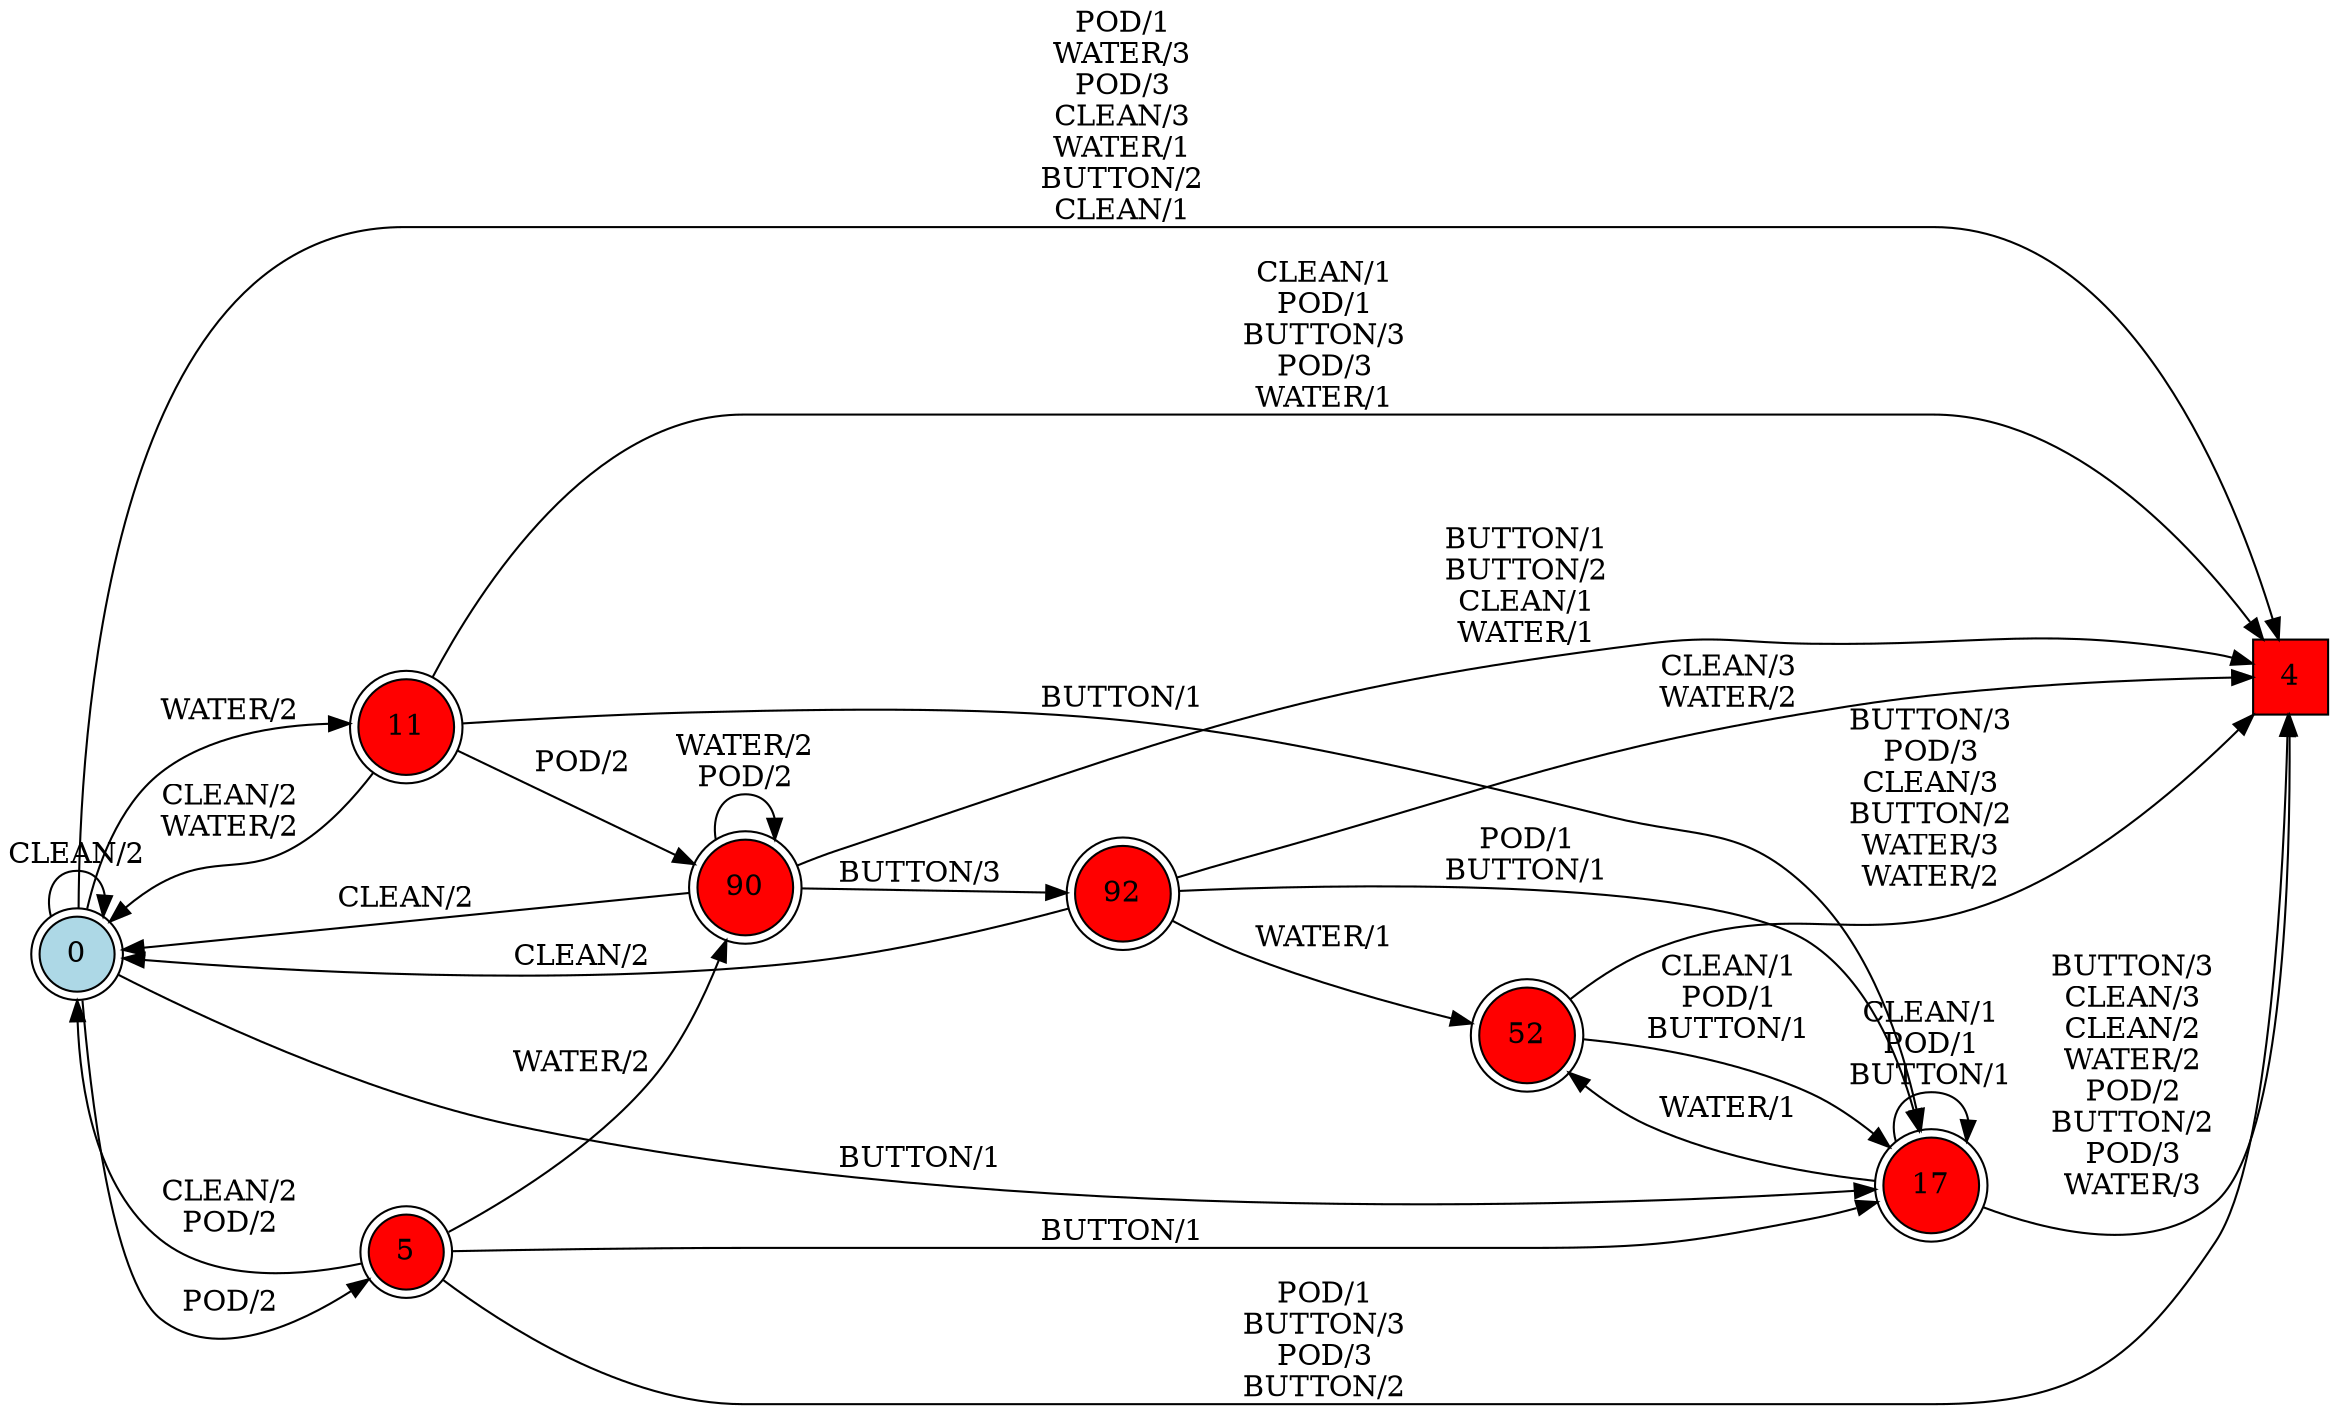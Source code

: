 digraph G {
  rankdir=LR;
  node [shape=circle, style=filled, fillcolor=white];
  "0" [isInitial=True, fillcolor=lightblue, shape=doublecircle];
  "4" [fillcolor=red, shape=square];
  "5" [fillcolor=red, shape=doublecircle];
  "11" [fillcolor=red, shape=doublecircle];
  "17" [fillcolor=red, shape=doublecircle];
  "52" [fillcolor=red, shape=doublecircle];
  "90" [fillcolor=red, shape=doublecircle];
  "92" [fillcolor=red, shape=doublecircle];
  "0" -> "5" [label="POD/2"];
  "0" -> "11" [label="WATER/2"];
  "0" -> "17" [label="BUTTON/1"];
  "0" -> "4" [label="POD/1\nWATER/3\nPOD/3\nCLEAN/3\nWATER/1\nBUTTON/2\nCLEAN/1"];
  "0" -> "0" [label="CLEAN/2"];
  "5" -> "90" [label="WATER/2"];
  "5" -> "4" [label="POD/1\nBUTTON/3\nPOD/3\nBUTTON/2"];
  "5" -> "17" [label="BUTTON/1"];
  "5" -> "0" [label="CLEAN/2\nPOD/2"];
  "11" -> "4" [label="CLEAN/1\nPOD/1\nBUTTON/3\nPOD/3\nWATER/1"];
  "11" -> "0" [label="CLEAN/2\nWATER/2"];
  "11" -> "17" [label="BUTTON/1"];
  "11" -> "90" [label="POD/2"];
  "17" -> "52" [label="WATER/1"];
  "17" -> "4" [label="BUTTON/3\nCLEAN/3\nCLEAN/2\nWATER/2\nPOD/2\nBUTTON/2\nPOD/3\nWATER/3"];
  "17" -> "17" [label="CLEAN/1\nPOD/1\nBUTTON/1"];
  "52" -> "4" [label="BUTTON/3\nPOD/3\nCLEAN/3\nBUTTON/2\nWATER/3\nWATER/2"];
  "52" -> "17" [label="CLEAN/1\nPOD/1\nBUTTON/1"];
  "90" -> "92" [label="BUTTON/3"];
  "90" -> "4" [label="BUTTON/1\nBUTTON/2\nCLEAN/1\nWATER/1"];
  "90" -> "90" [label="WATER/2\nPOD/2"];
  "90" -> "0" [label="CLEAN/2"];
  "92" -> "4" [label="CLEAN/3\nWATER/2"];
  "92" -> "17" [label="POD/1\nBUTTON/1"];
  "92" -> "52" [label="WATER/1"];
  "92" -> "0" [label="CLEAN/2"];
}